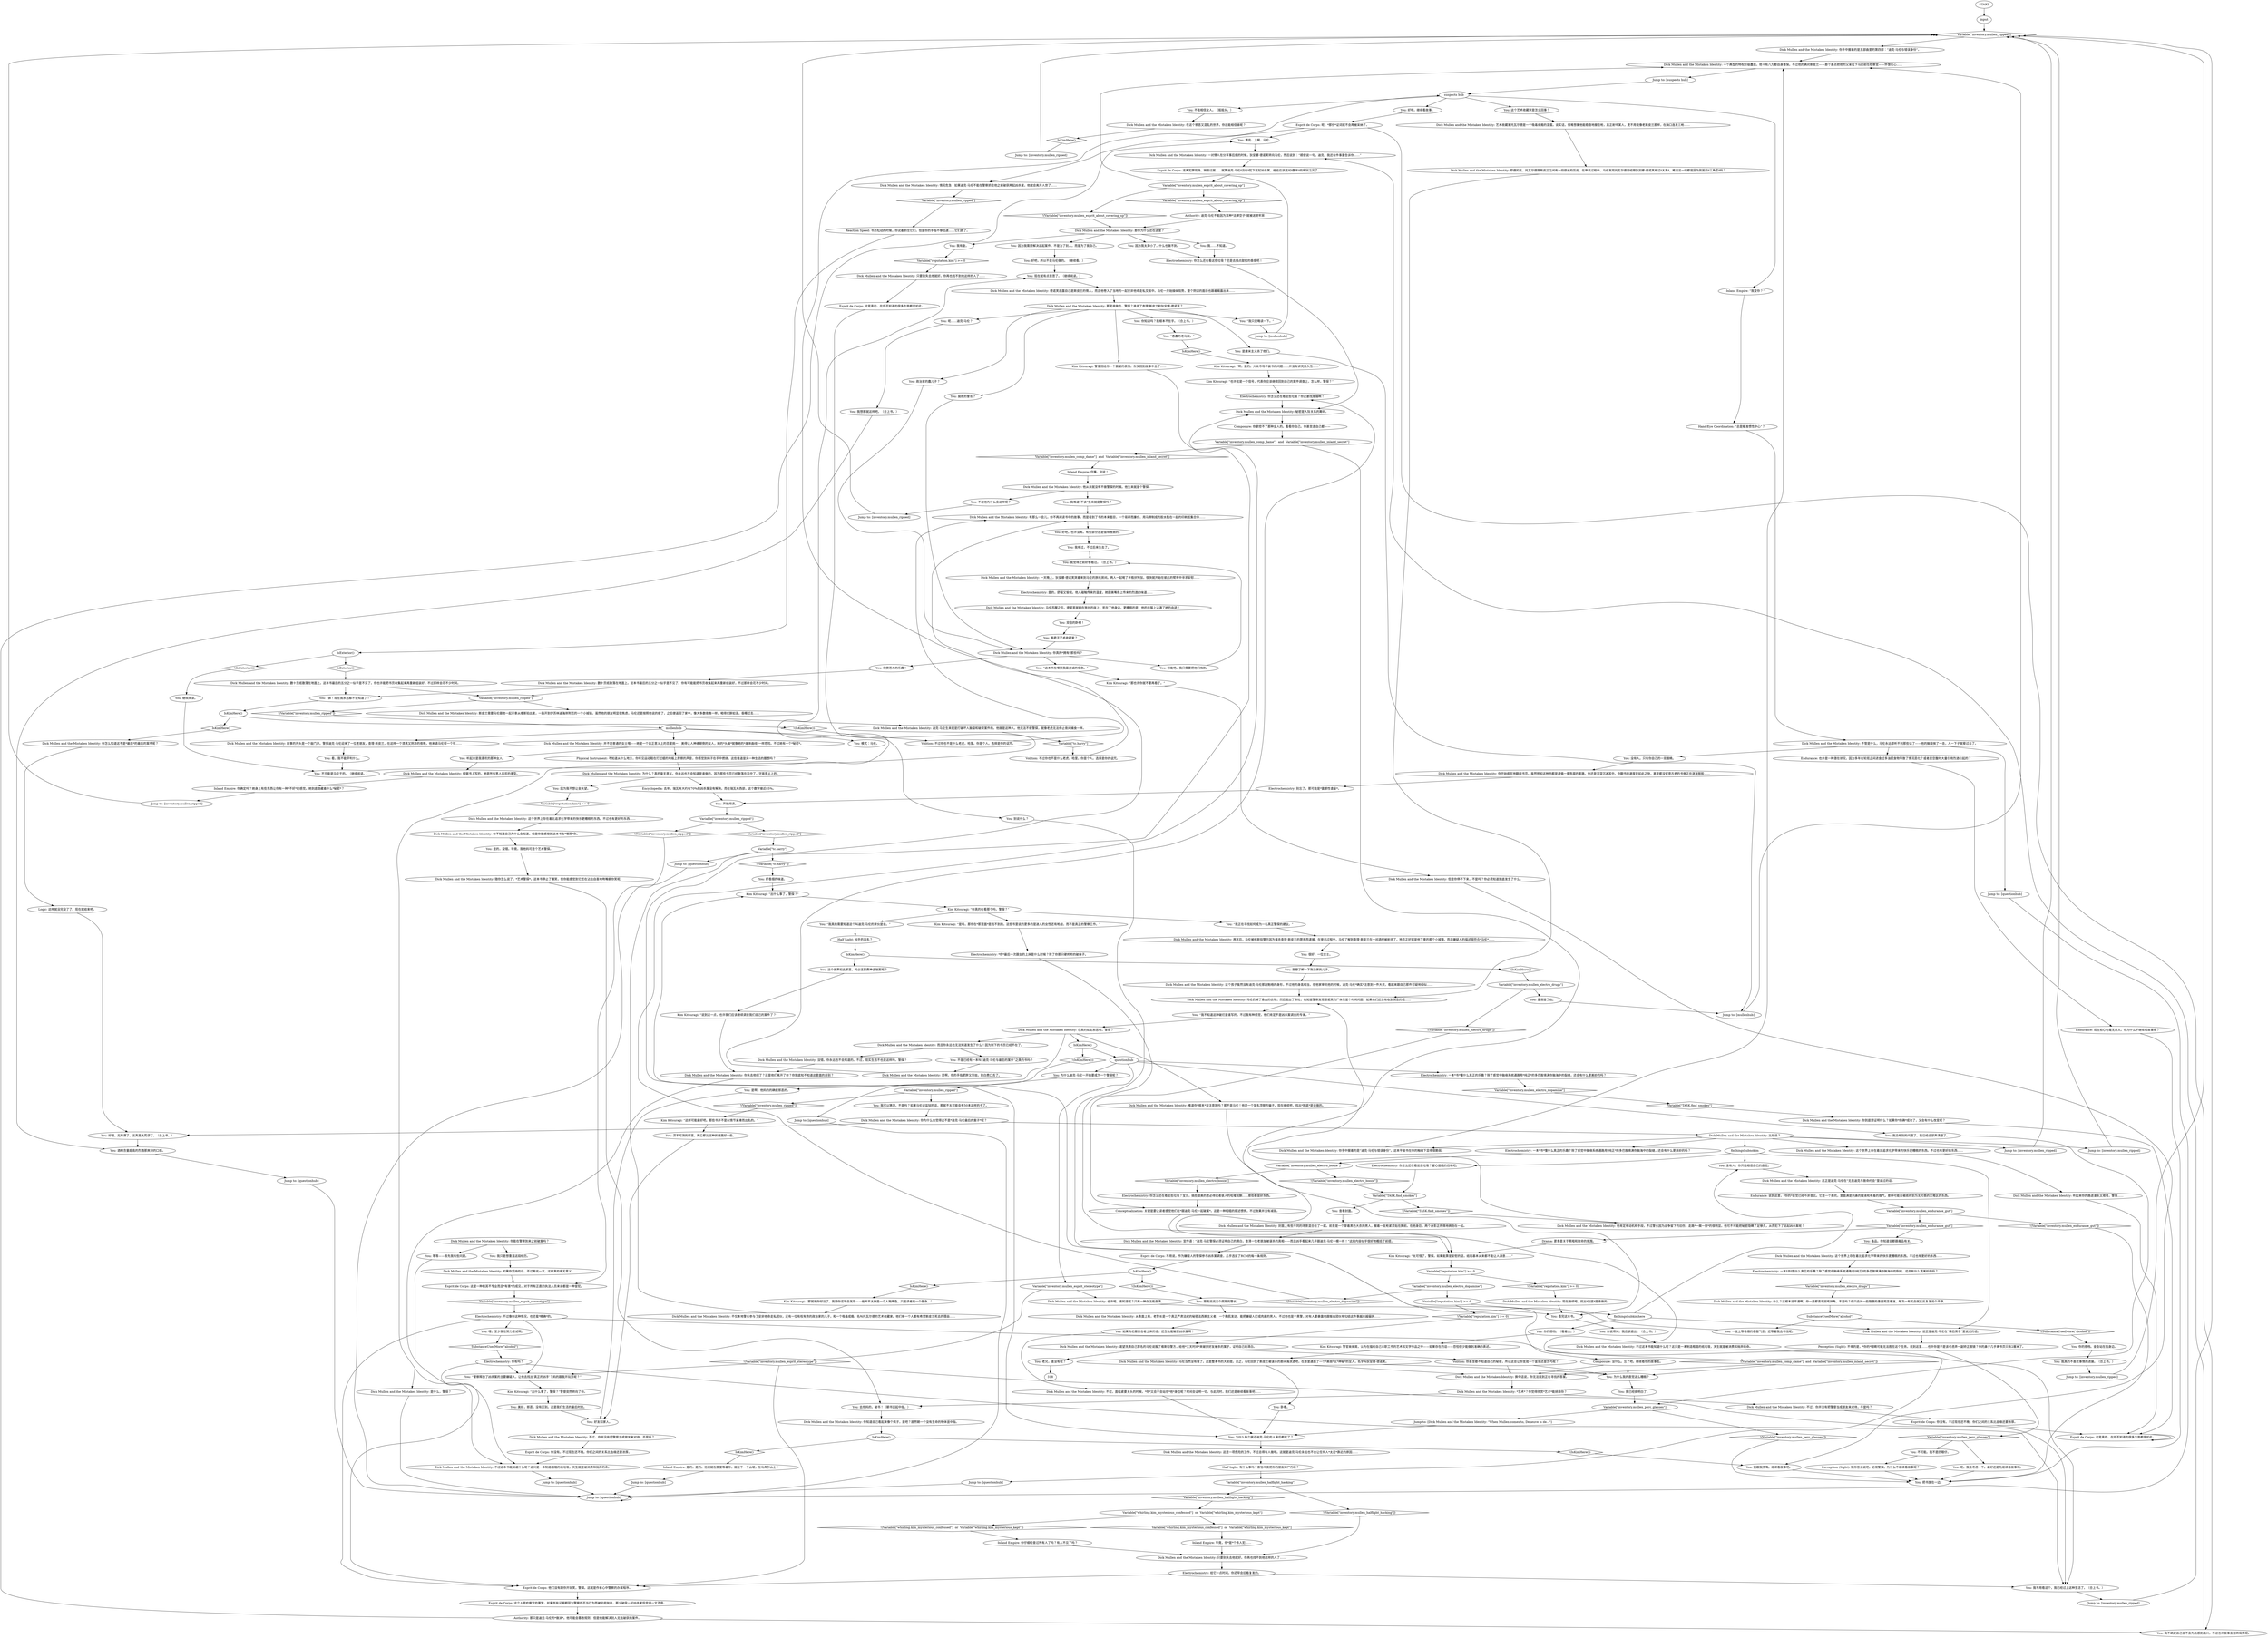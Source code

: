 # INVENTORY / MULLEN IDENTITY
# "Dick Mullen and the Mistaken Identity". Dick Mullen is mistaken for someone (an identity).
# ==================================================
digraph G {
	  0 [label="START"];
	  1 [label="input"];
	  2 [label="Dick Mullen and the Mistaken Identity: 宣传语：“迪克·马伦警探必须证明自己的清白，查清一位老朋友被谋杀的真相——而且凶手看起来几乎跟迪克·马伦一模一样！”这段内容似乎很好地概括了前提。"];
	  3 [label="suspects hub"];
	  4 [label="Dick Mullen and the Mistaken Identity: 一对情人在分享事后烟的时候，狄安娜·德诺芙转向马伦，然后说到：“顺便说一句，迪克，我还有件事要告诉你……”"];
	  5 [label="Dick Mullen and the Mistaken Identity: 不管是什么，马伦永远都听不到那些话了——他的脑袋挨了一击，人一下子就晕过去了。"];
	  6 [label="Endurance: 说到这里，*你的*直觉已经今非昔比。它是一个粪坑，里面满是刺鼻的酸液和有毒的烟气，那种可能会被政府划为无可救药灾难区的东西。"];
	  7 [label="Kim Kitsuragi: “出什么事了，警探？”警督突然转向了你。"];
	  8 [label="You: 等等——首先我有些问题。"];
	  9 [label="You: 为什么迪克·马伦一开始要成为一个警探呢？"];
	  10 [label="Electrochemistry: 不过像你这种情况，也还蛮*精确*的。"];
	  11 [label="Composure: 没什么。忘了吧。继续看你的故事去。"];
	  12 [label="Jump to: [questionhub]"];
	  13 [label="Dick Mullen and the Mistaken Identity: 随你怎么说了，*艺术警探*。这本书停止了嘲笑，但你能感觉到它还在沾沾自喜地咧嘴朝你笑呢。"];
	  14 [label="Dick Mullen and the Mistaken Identity: 你知道自己看起来像个疯子，是吧？居然朝一个没有生命的物体竖中指。"];
	  15 [label="You: 去你妈的，破书！（朝书竖起中指。）"];
	  16 [label="Kim Kitsuragi: “那也许你就不要再看了。”"];
	  17 [label="Dick Mullen and the Mistaken Identity: 但是你停不下来，不是吗？你必须知道到底发生了什么。"];
	  18 [label="Esprit de Corps: 你没有。不过现在还不晚。你们之间的关系比血缘还要浓厚。"];
	  19 [label="Dick Mullen and the Mistaken Identity: 这个世界上存在着比追求化学带来的快乐更糟糕的东西。不过也有更好的东西……"];
	  20 [label="Dick Mullen and the Mistaken Identity: 数十页纸散落在地面上。这本书最后的五分之一似乎是不见了。你也许能把书页收集起来再重新组装好，不过那样会花不少时间。"];
	  21 [label="Dick Mullen and the Mistaken Identity: 封面上有些不同的场景混合在了一起。前景是一个穿着黑色大衣的男人，握着一支枪紧紧贴在胸前。在他身后，两个身影正热情地拥抱在一起。"];
	  22 [label="IsKimHere()"];
	  23 [label="IsKimHere()", shape=diamond];
	  24 [label="!(IsKimHere())", shape=diamond];
	  25 [label="Inland Empire: 你确定吗？她身上有些东西让你有一种*不好*的感觉。她到底隐藏着什么*秘密*？"];
	  26 [label="Electrochemistry: 是的，舒服又愉悦。他人碰触传来的温度，她甜美嘴唇上传来的烈酒的味道……"];
	  27 [label="Inland Empire: 住嘴。别说！"];
	  28 [label="You: 看完这本书。"];
	  29 [label="You: 你知道吗？我根本不在乎。（合上书。）"];
	  30 [label="IsKimHere()"];
	  31 [label="IsKimHere()", shape=diamond];
	  32 [label="!(IsKimHere())", shape=diamond];
	  33 [label="You: 是康米主义杀了他们。"];
	  34 [label="Dick Mullen and the Mistaken Identity: 你手中握着的是五部曲里的第四部：“迪克·马伦与错误身份”。"];
	  35 [label="You: 我不用看这个，我已经过上这种生活了。（合上书。）"];
	  36 [label="Jump to: [inventory.mullen_ripped]"];
	  37 [label="Dick Mullen and the Mistaken Identity: 从表面上看，老警长是一个真正严肃法纪的秘密法西斯主义者，一个胸肌发达、能把嫌疑人打成肉酱的男人。不过他也是个黑警，对有人要暴露他跟贩毒团伙有勾结这件事越来越偏执……"];
	  38 [label="You: 漂亮。上啊，马伦。"];
	  39 [label="Authority: 迪克·马伦不能因为某种*法律空子*就被送进牢房！"];
	  40 [label="You: 政治家的蠢儿子？"];
	  41 [label="You: 没有人。你只能相信自己的直觉。"];
	  42 [label="Endurance: 现在担心也毫无意义。你为什么不继续看故事呢？"];
	  43 [label="You: 我没有别的问题了。我已经全部弄清楚了。"];
	  44 [label="Variable[\"inventory.mullen_comp_dame\"]  and  Variable[\"inventory.mullen_inland_secret\"]"];
	  45 [label="Variable[\"inventory.mullen_comp_dame\"]  and  Variable[\"inventory.mullen_inland_secret\"]", shape=diamond];
	  46 [label="!(Variable[\"inventory.mullen_comp_dame\"]  and  Variable[\"inventory.mullen_inland_secret\"])", shape=diamond];
	  47 [label="You: 我难道*不该*生来就是警探吗？"];
	  48 [label="Dick Mullen and the Mistaken Identity: 有那么一会儿，你不再阅读书中的故事，而是看到了书的本来面目，一个易碎而廉价、用马蹄制成的胶水黏在一起的印刷纸集合体……"];
	  49 [label="Logic: 这样就没完没了了。现在就结束吧。"];
	  50 [label="Volition: 不过你也不是什么老虎，哈里。你是个人。选择是你的诅咒。"];
	  51 [label="Esprit de Corps: 这是真的，在你不知道的很多方面都是如此。"];
	  52 [label="You: 我不确定自己会不会为此感到高兴，不过也许故事会扭转局势呢。"];
	  53 [label="You: 好吧，继续看故事。"];
	  54 [label="Perception (Sight): 随你怎么说吧，近视警探。为什么不继续看故事呢？"];
	  55 [label="Electrochemistry: *你*最后一次跟女的上床是什么时候？除了你那只硬邦邦的破袜子。"];
	  56 [label="Dick Mullen and the Mistaken Identity: 这是一项危险的工作，不过总得有人做吧。这就是迪克·马伦永远也不会让任何人*太过*靠近的原因……"];
	  57 [label="Half Light: 有什么事吗？害怕半夜把你的朋友碎尸万段？"];
	  58 [label="Variable[\"inventory.mullen_halflight_hacking\"]"];
	  59 [label="Variable[\"inventory.mullen_halflight_hacking\"]", shape=diamond];
	  60 [label="!(Variable[\"inventory.mullen_halflight_hacking\"])", shape=diamond];
	  61 [label="IsKimHere()"];
	  62 [label="IsKimHere()", shape=diamond];
	  63 [label="!(IsKimHere())", shape=diamond];
	  64 [label="Variable[\"inventory.mullen_ripped\"]"];
	  65 [label="Variable[\"inventory.mullen_ripped\"]", shape=diamond];
	  66 [label="!(Variable[\"inventory.mullen_ripped\"])", shape=diamond];
	  67 [label="Kim Kitsuragi: “啊，是的。大众市场平装书的问题……并没有讲究持久性……”"];
	  68 [label="Kim Kitsuragi: “也许这是一个信号，代表你应该继续回到自己的案件调查上，怎么样，警探？”"];
	  69 [label="You: 因为我需要解决这起案件。不是为了别人。而是为了我自己。"];
	  70 [label="Dick Mullen and the Mistaken Identity: 根据书上写的，她是所有男人喜欢的类型。"];
	  71 [label="Variable[\"whirling.kim_mysterious_confessed\"]  or  Variable[\"whirling.kim_mysterious_kept\"]"];
	  72 [label="Variable[\"whirling.kim_mysterious_confessed\"]  or  Variable[\"whirling.kim_mysterious_kept\"]", shape=diamond];
	  73 [label="!(Variable[\"whirling.kim_mysterious_confessed\"]  or  Variable[\"whirling.kim_mysterious_kept\"])", shape=diamond];
	  74 [label="Inland Empire: 毕竟，你*是*个杀人犯……"];
	  75 [label="IsExterior()"];
	  76 [label="IsExterior()", shape=diamond];
	  77 [label="!(IsExterior())", shape=diamond];
	  78 [label="You: 是啊，他妈的的确挺邪恶的。"];
	  79 [label="Variable[\"inventory.mullen_electro_booze\"]"];
	  80 [label="Variable[\"inventory.mullen_electro_booze\"]", shape=diamond];
	  81 [label="!(Variable[\"inventory.mullen_electro_booze\"])", shape=diamond];
	  82 [label="You: 这个艺术收藏家是怎么回事？"];
	  83 [label="Dick Mullen and the Mistaken Identity: 即便如此，托瓦尔德跟斯皮兰之间有一段很长的历史，在审讯过程中，马伦发现托瓦尔德曾经跟狄安娜·德诺芙有过*关系*。难道这一切都是因为肮脏的*三角恋*吗？"];
	  84 [label="Dick Mullen and the Mistaken Identity: 艺术收藏家托瓦尔德是一个吸毒成瘾的混蛋。说实话，很难想象他能稳稳地握住枪，真正射中某人，更不用说像老斯皮兰那样，在胸口连发三枪……"];
	  85 [label="You: 不可能。我不是四眼仔。"];
	  86 [label="Dick Mullen and the Mistaken Identity: 这正是迪克·马伦在“无畏迪克与致命约会”里说过的话。"];
	  87 [label="Electrochemistry: 你有吗？"];
	  88 [label="Inland Empire: 你仔细检查过所有人了吗？有人不见了吗？"];
	  89 [label="You: 可能吧。我只需要把他们找到。"];
	  90 [label="Jump to: [questionhub]"];
	  91 [label="You: 模式：马伦。"];
	  92 [label="Variable[\"inventory.mullen_esprit_about_covering_up\"]"];
	  93 [label="Variable[\"inventory.mullen_esprit_about_covering_up\"]", shape=diamond];
	  94 [label="!(Variable[\"inventory.mullen_esprit_about_covering_up\"])", shape=diamond];
	  95 [label="Jump to: [inventory.mullen_ripped]"];
	  96 [label="Esprit de Corps: 不用说，作为嫌疑人的警探参与凶杀案调查，几乎违反了RCM的每一条规则。"];
	  97 [label="You: “靠！现在我永远都不会知道了！”"];
	  98 [label="Dick Mullen and the Mistaken Identity: 是什么，警探？"];
	  99 [label="Dick Mullen and the Mistaken Identity: 如果你坚持的话。不过再说一次，这样真的毫无意义……"];
	  100 [label="You: 好吧，无所谓了，这真是太荒谬了。（合上书。）"];
	  101 [label="You: 因为我太渺小了，什么也做不到。"];
	  102 [label="Esprit de Corps: 你没有。不过现在还不晚。你们之间的关系比血缘还要浓厚。"];
	  103 [label="Electrochemistry: 一本*书*懂什么真正的乐趣？除了感觉中脑缘系统通路用*纯正*的多巴胺填满你脑海中的裂缝，还会有什么更美妙的吗？"];
	  104 [label="You: “我正在寻找如何成为一名真正警探的建议。”"];
	  105 [label="Dick Mullen and the Mistaken Identity: 德诺芙透露自己是斯皮兰的情人，而且他卷入了当地的一起安非他命走私交易中。马伦一开始操纵局势，整个阴谋的面目也跟着揭露出来……"];
	  106 [label="Authority: 那只是迪克·马伦的*做派*。他可能会篡改规则，但是他能解决别人无法破获的案件。"];
	  107 [label="You: 双倍的卧槽！"];
	  108 [label="You: 腐败的警长？"];
	  109 [label="You: 呃……迪克·马伦？"];
	  110 [label="Dick Mullen and the Mistaken Identity: 在这个邪恶又混乱的世界，你还能相信谁呢？"];
	  111 [label="You: 你的搭档。（看着金。）"];
	  112 [label="Variable[\"inventory.mullen_endurance_gut\"]"];
	  113 [label="Variable[\"inventory.mullen_endurance_gut\"]", shape=diamond];
	  114 [label="!(Variable[\"inventory.mullen_endurance_gut\"])", shape=diamond];
	  115 [label="You: 喂，至少我在努力尝试啊。"];
	  116 [label="You: 不过他为什么会这样呢？"];
	  117 [label="Dick Mullen and the Mistaken Identity: 你为什么会觉得这不是*迪克·马伦最后的案子*呢？"];
	  118 [label="You: 我……不知道。"];
	  119 [label="Dick Mullen and the Mistaken Identity: 只要别失去他就好。你再也找不到他这样的人了……"];
	  120 [label="Dick Mullen and the Mistaken Identity: 不过这本书能知道什么呢？这只是一本制造粗糙的纸垃圾，天生就是被消费和抛弃的命。"];
	  121 [label="You: 呃，我会考虑一下。最好还是先继续看故事吧。"];
	  122 [label="You: “我真的需要知道这个叫迪克·马伦的家伙是谁。”"];
	  123 [label="Perception (Sight): 不幸的是，*你的*眼睛可能无法胜任这个任务。说到这里……也许你是不是该考虑弄一副矫正眼镜？你的鼻子几乎离书页只有2厘米了。"];
	  124 [label="Dick Mullen and the Mistaken Identity: 你能在警察到来之前破案吗？"];
	  125 [label="Kim Kitsuragi: “这样可能最好吧。那些书并不是以情节紧凑而出名的。”"];
	  126 [label="Jump to: [mullenhub]"];
	  127 [label="Kim Kitsuragi: “太可惜了，警探。如果能算是安慰的话，结局基本从来都不能让人满意……”"];
	  128 [label="Dick Mullen and the Mistaken Identity: 你怎么知道这不是*最后*的最后的案件呢？"];
	  129 [label="Dick Mullen and the Mistaken Identity: 是啊，你的手指肥胖又笨拙，别白费口舌了。"];
	  130 [label="Jump to: [questionhub]"];
	  131 [label="Dick Mullen and the Mistaken Identity: *艺术*？你觉得欣赏*艺术*能拯救你？"];
	  132 [label="You: 是的，没错。毕竟，我他妈可是个艺术警探。"];
	  133 [label="Dick Mullen and the Mistaken Identity: 不过，你并没有把警督当成朋友来对待，不是吗？"];
	  134 [label="Dick Mullen and the Mistaken Identity: 渴望洗清自己罪名的马伦说服了维斯珀警方，给他*三天时间*来破获好友被杀的案子，证明自己的清白。"];
	  135 [label="You: 很好，一位女士。"];
	  136 [label="You: 卧槽。"];
	  137 [label="Endurance: 也许是一种潜在状况，因为多年在轮班之间进食过多油腻食物导致了情况恶化？或者是空腹时大量引用烈酒引起的？"];
	  138 [label="You: 我已经搞明白了。"];
	  139 [label="You: 我只是想重温这段经历。"];
	  140 [label="You: 因为我不想让金失望。"];
	  141 [label="You: 我有金。"];
	  142 [label="You: “这本书在嘲笑我最虔诚的信念。”"];
	  143 [label="Kim Kitsuragi: “你真的在看那个吗，警探？”"];
	  144 [label="Kim Kitsuragi: “那就祝你好运了。我想你迟早会发现——他并不太像是一个人物角色。只是读者的一个替身。”"];
	  145 [label="Half Light: 凶手的真名？"];
	  146 [label="Hand/Eye Coordination: “总是瞄准惯性中心”？"];
	  147 [label="IsKimHere()"];
	  148 [label="IsKimHere()", shape=diamond];
	  149 [label="!(IsKimHere())", shape=diamond];
	  150 [label="You: 这个世界如此邪恶，何必还要费神去破案呢？"];
	  151 [label="Variable[\"inventory.mullen_esprit_stereotype\"]"];
	  152 [label="Variable[\"inventory.mullen_esprit_stereotype\"]", shape=diamond];
	  153 [label="!(Variable[\"inventory.mullen_esprit_stereotype\"])", shape=diamond];
	  154 [label="Dick Mullen and the Mistaken Identity: 也许吧。谁知道呢？只有一种办法能查清。"];
	  155 [label="Dick Mullen and the Mistaken Identity: 你真的*拥有*那些吗？"];
	  156 [label="Dick Mullen and the Mistaken Identity: 不过，你并没有把警督当成朋友来对待，不是吗？"];
	  157 [label="Dick Mullen and the Mistaken Identity: 现在继续吧，找出*到底*是谁做的。"];
	  158 [label="SubstanceUsedMore(\"alcohol\")"];
	  159 [label="SubstanceUsedMore(\"alcohol\")", shape=diamond];
	  160 [label="!(SubstanceUsedMore(\"alcohol\"))", shape=diamond];
	  161 [label="You: 一支上等香烟的香甜气息，还等着我去寻找呢。"];
	  162 [label="Dick Mullen and the Mistaken Identity: 你手中握着的是“迪克·马伦与错误身份”。这本平装书在你的触碰下显得很脆弱。"];
	  163 [label="mullenhub"];
	  164 [label="Dick Mullen and the Mistaken Identity: 一个典型的特权阶级蠢蛋。他十有八九都自身难保。不过他的确对斯皮兰——那个差点把他的父亲拉下马的前任检察官——怀恨在心……"];
	  165 [label="Dick Mullen and the Mistaken Identity: 这个孩子虽然没有迪克·马伦那副魁梧的身形，不过他的身高相当，在他家审讯他的时候，迪克·马伦*确实*注意到一件大衣，看起来跟自己那件可疑地相似……"];
	  166 [label="Jump to: [suspects hub]"];
	  167 [label="Dick Mullen and the Mistaken Identity: 马伦扔掉了染血的衣物，然后逃出了旅社，他知道警察发现德诺芙的尸体只是个时间问题，如果他们还没有收到消息的话……"];
	  168 [label="You: 瘾君子艺术收藏家？"];
	  169 [label="Kim Kitsuragi: 警督回给你一个狐疑的表情。你又回到故事中去了……"];
	  170 [label="Kim Kitsuragi: 警官耸耸肩，认为在描绘自己本职工作的艺术和文学作品之中——如果存在的话——恐怕很少能做到准确的表述。"];
	  171 [label="Dick Mullen and the Mistaken Identity: 它真的如此邪恶吗，警探？"];
	  172 [label="Kim Kitsuragi: “说到这一点，也许我们应该继续调查我们自己的案件了？”"];
	  173 [label="Variable[\"reputation.kim\"] >= 0"];
	  174 [label="Variable[\"reputation.kim\"] >= 0", shape=diamond];
	  175 [label="!(Variable[\"reputation.kim\"] >= 0)", shape=diamond];
	  176 [label="Variable[\"inventory.mullen_electro_dopamine\"]"];
	  177 [label="Variable[\"inventory.mullen_electro_dopamine\"]", shape=diamond];
	  178 [label="!(Variable[\"inventory.mullen_electro_dopamine\"])", shape=diamond];
	  179 [label="Variable[\"reputation.kim\"] >= 0"];
	  180 [label="Variable[\"reputation.kim\"] >= 0", shape=diamond];
	  181 [label="!(Variable[\"reputation.kim\"] >= 0)", shape=diamond];
	  182 [label="fixthingshubkimhere"];
	  183 [label="Jump to: [inventory.mullen_ripped]"];
	  184 [label="You: 酒精含量超高的烈酒那爽滑的口感。"];
	  185 [label="Jump to: [inventory.mullen_ripped]"];
	  186 [label="You: “愚蠢的老马胶。”"];
	  187 [label="Variable[\"inventory.mullen_ripped\"]"];
	  188 [label="Variable[\"inventory.mullen_ripped\"]", shape=diamond];
	  189 [label="!(Variable[\"inventory.mullen_ripped\"])", shape=diamond];
	  190 [label="Dick Mullen and the Mistaken Identity: 斯皮兰需要马伦跟他一起开車从维斯珀出发，一路开到伊苏林迪海岸附近的一个小城镇。虽然他的朋友明显很焦虑，马伦还是按照他说的做了，之后便返回了家中，像大多数夜晚一样，喝得烂醉如泥，昏睡过去……"];
	  191 [label="You: 看，我不能评判什么。"];
	  192 [label="You: “警察释放了凶杀案的主要嫌疑人，让他去找出‘真正的凶手’？妈的跟我开玩笑呢？”"];
	  193 [label="You: 老兄，谁没有呢？"];
	  194 [label="You: 听起来是我喜欢的那种女人。"];
	  195 [label="Physical Instrument: 不知道从什么地方，你听见运动鞋在打过蜡的地板上摩擦的声音，你感觉到绳子在手中燃烧。这些难道是另一种生活的臆想吗？"];
	  196 [label="You: 好吧，也许没有。有些部分还是值得挽救的。"];
	  197 [label="IsKimHere()"];
	  198 [label="IsKimHere()", shape=diamond];
	  199 [label="!(IsKimHere())", shape=diamond];
	  200 [label="questionhub"];
	  201 [label="Jump to: [questionhub]"];
	  202 [label="Dick Mullen and the Mistaken Identity: 只要别失去他就好。你再也找不到他这样的人了……"];
	  203 [label="Dick Mullen and the Mistaken Identity: 这个世界上存在着比追求化学带来的快乐更糟糕的东西。不过也有更好的东西……"];
	  204 [label="Jump to: [questionhub]"];
	  205 [label="Variable[\"TASK.find_smokes\"]"];
	  206 [label="Variable[\"TASK.find_smokes\"]", shape=diamond];
	  207 [label="!(Variable[\"TASK.find_smokes\"])", shape=diamond];
	  208 [label="You: 查看封面。"];
	  209 [label="Dick Mullen and the Mistaken Identity: 故事的开头是一个敲门声。警探迪克·马伦迎来了一位老朋友，查理·斯皮兰，在这样一个漆黑又阴冷的夜晚，他来请马伦帮一个忙……"];
	  210 [label="Esprit de Corps: 这是一种极其不专业而且*有害*的成见，对于所有正直的执法人员来讲都是一种冒犯。"];
	  211 [label="Dick Mullen and the Mistaken Identity: 迪克·马伦生来就是打破坏人脑袋和破获案件的。他就是这种人。他无法不做警探，就像老虎无法停止夜间捕食一样。"];
	  212 [label="Jump to: [inventory.mullen_ripped]"];
	  213 [label="Dick Mullen and the Mistaken Identity: 不过这本书能知道什么呢？这只是一本制造粗糙的纸垃圾，天生就是被消费和抛弃的命。"];
	  214 [label="Esprit de Corps: 这是真的，在你不知道的很多方面都是如此。"];
	  215 [label="Electrochemistry: 给它一点时间。你迟早会旧瘾复发的。"];
	  216 [label="You: 你的搭档。金会站在我身边。"];
	  217 [label="Electrochemistry: 你怎么还在看这些垃圾？留心酒瓶的召唤吧。"];
	  218 [label="Electrochemistry: 你怎么还在看这些垃圾？宝贝，搞些甜美的思必得或者骇人的吡嚯浣酮……那些都是好东西。"];
	  219 [label="Dick Mullen and the Mistaken Identity: 什么？这根本说不通啊。你一直都喜欢拐弯抹角，不是吗？你只会对一些随便的愚蠢观念着迷，每次一有机会就反反复复说个不停。"];
	  220 [label="Jump to: [mullenhub]"];
	  221 [label="You: 跟我说说这个腐败的警长。"];
	  222 [label="Inland Empire: “我爱你？”"];
	  223 [label="Esprit de Corps: 逃离犯罪现场，销毁证据……就算迪克·马伦*没有*犯下这起凶杀案，他也应该面对*数年*的牢狱之灾了。"];
	  224 [label="You: “我不知道这种破烂是谁写的，不过我有种感觉，他们肯定不是凶杀案调查的专家。”"];
	  225 [label="You: 美好，邪恶，没有区别。这是我们生活的最后时刻。"];
	  226 [label="Dick Mullen and the Mistaken Identity: 难道你*根本*没注意到吗？那不是马伦！他是一个冒名顶替的骗子。现在继续吧，找出*到底*是谁做的。"];
	  227 [label="You: 我想那就这样吧。（合上书。）"];
	  228 [label="You: 不是已经有一本叫“迪克·马伦与最后的案件”之类的书吗？"];
	  229 [label="Dick Mullen and the Mistaken Identity: 比如说？"];
	  230 [label="You: 我有过，不过后来失去了。"];
	  231 [label="You: 欣赏艺术的乐趣！"];
	  232 [label="fixthingshubnokim"];
	  233 [label="Variable[\"inventory.mullen_electro_drugs\"]"];
	  234 [label="Variable[\"inventory.mullen_electro_drugs\"]", shape=diamond];
	  235 [label="!(Variable[\"inventory.mullen_electro_drugs\"])", shape=diamond];
	  236 [label="You: 爱情毁了他。"];
	  237 [label="You: “我只是略读一下。”"];
	  238 [label="Kim Kitsuragi: “是吗，那你在*那里面*是找不到的。这些书里说的更多的是迷人的女性还有枪战，而不是真正的警察工作。”"];
	  239 [label="Dick Mullen and the Mistaken Identity: 两天后，马伦被维斯珀警方因为谋杀查理·斯皮兰的罪名而逮捕。在审讯过程中，马伦了解到查理·斯皮兰在一间酒吧被射杀了，地点正好就是他下車的那个小城镇，而且嫌疑人的描述很符合*马伦*……"];
	  240 [label="You: 不可能是马伦干的。（继续阅读。）"];
	  241 [label="Volition: 你甚至都不知道自己的秘密，所以这会让你变成一个富翁还是乞丐呢？"];
	  242 [label="Composure: 你掌控不了那种女人的。看看你自己。你甚至连自己都——"];
	  243 [label="Jump to: [inventory.mullen_ripped]"];
	  244 [label="Dick Mullen and the Mistaken Identity: 一天晚上，狄安娜·德诺芙哭着来到马伦的旅社房间。两人一起喝了半瓶伏特加，很快就开始在彼此的臂弯中寻求安慰……"];
	  245 [label="Esprit de Corps: 呃，*那份*证词就不会再被采纳了。"];
	  246 [label="Dick Mullen and the Mistaken Identity: 马伦苏醒之后，德诺芙就躺在旅社的床上，死在了他身边。更糟糕的是，他的衣服上沾满了她的血迹！"];
	  247 [label="You: 为什么每个接近迪克·马伦的人最后都死了？"];
	  248 [label="Electrochemistry: 一本*书*懂什么真正的乐趣？除了感觉中脑缘系统通路用*纯正*的多巴胺填满你脑海中的裂缝，还会有什么更美妙的吗？"];
	  249 [label="Dick Mullen and the Mistaken Identity: 听起来你的路途漫长又艰难，警探……"];
	  250 [label="Electrochemistry: 你怎么还在看这些垃圾？还是去搞点甜蜜的香烟吧！"];
	  251 [label="Dick Mullen and the Mistaken Identity: 他肯定有动机和手段，不过警长因为战争留下的旧伤，走路*一瘸一拐*的很明显。他可不可能把秘密隐瞒了足够久，从而犯下了这起凶杀案呢？"];
	  252 [label="You: 如果马伦跟目击者上床的话，还怎么能破获凶杀案啊！"];
	  253 [label="Dick Mullen and the Mistaken Identity: 情况危急！如果迪克·马伦不能在警察抓住他之前破获两起凶杀案，他就会离开人世了……"];
	  254 [label="Dick Mullen and the Mistaken Identity: 那你为什么还在这里？"];
	  255 [label="You: 好友和家人。"];
	  256 [label="Electrochemistry: 一本*书*懂什么真正的乐趣？除了感觉中脑缘系统通路用*纯正*的多巴胺填满你脑海中的裂缝，还会有什么更美妙的吗？"];
	  257 [label="Dick Mullen and the Mistaken Identity: 你不知道自己为什么会知道，但是你能感觉到这本书在*嘲笑*你。"];
	  258 [label="Dick Mullen and the Mistaken Identity: 数十页纸散落在地面上。这本书最后的五分之一似乎是不见了。你有可能能把书页收集起来再重新组装好，不过那样会花不少时间。"];
	  259 [label="You: 继续阅读。"];
	  260 [label="Esprit de Corps: 他们没有跟你开玩笑，警探。这就是作者心中警察的办案程序。"];
	  261 [label="Dick Mullen and the Mistaken Identity: 马伦当然没有做了。这是整本书的大前提。总之，马伦回到了斯皮兰被谋杀的那间海滨酒吧，在那里遇到了一个*美丽*又*神秘*的女人，名字叫狄安娜·德诺芙。"];
	  262 [label="You: 现在就有点意思了。（继续阅读。）"];
	  263 [label="You: 为什么我的直觉这么糟糕？"];
	  264 [label="Drama: 更多是关于黑暗和致命的氛围。"];
	  265 [label="You: 深不可测的邪恶。死亡都比这种折磨更好一些。"];
	  266 [label="Dick Mullen and the Mistaken Identity: 而且你永远也无法知道发生了什么！因为剩下的书页已经不在了。"];
	  267 [label="Reaction Speed: 书页松动的时候，你试着抓住它们，但是你的手指不够迅速……它们跑了。"];
	  268 [label="Electrochemistry: 别忘了，那可能是*震颤性谵妄*。"];
	  269 [label="Electrochemistry: 你怎么还在看这些垃圾？你还要找烟抽啊！"];
	  270 [label="Dick Mullen and the Mistaken Identity: 你到底想证明什么？如果你*的确*成功了，又会有什么改变呢？"];
	  271 [label="You: 好吧，所以不是马伦做的。（继续看。）"];
	  272 [label="Esprit de Corps: 这个人是检察官的噩梦。如果所有证据都因为警察的不当行为而被法庭抛弃，那么破获一起凶杀案将变得一文不值。"];
	  273 [label="Dick Mullen and the Mistaken Identity: 不过，面临紧要关头的时候，*你*又会不会站在*他*身边呢？时间会证明一切。与此同时，我们还是继续看故事吧……"];
	  274 [label="You: 我真的不喜欢事情的进展。（合上书。）"];
	  275 [label="Jump to: [questionhub]"];
	  276 [label="Conceptualization: 关键是要让读者感觉他们在*跟迪克·马伦一起破案*。这是一种粗糙的叙述惯例，不过效果并没有减弱。"];
	  277 [label="Dick Mullen and the Mistaken Identity: 不仅本地警长参与了安非他命走私团伙，还有一位有权有势的政治家的儿子，和一个吸毒成瘾、名叫托瓦尔德的艺术收藏家。他们每一个人都有希望斯皮兰死去的理由……"];
	  278 [label="Dick Mullen and the Mistaken Identity: 那是谁做的，警探？谁杀了查理·斯皮兰和狄安娜·德诺芙？"];
	  279 [label="Variable[\"inventory.mullen_perc_glasses\"]"];
	  280 [label="Variable[\"inventory.mullen_perc_glasses\"]", shape=diamond];
	  281 [label="!(Variable[\"inventory.mullen_perc_glasses\"])", shape=diamond];
	  282 [label="Jump to: [Dick Mullen and the Mistaken Identity: \"When Mullen comes to, Deneuve is de...\"]"];
	  283 [label="You: 把书放在一边。"];
	  284 [label="You: 别说什么？"];
	  285 [label="Dick Mullen and the Mistaken Identity: 他从来就没有不做警探的时候。他生来就是个警探。"];
	  286 [label="Variable[\"inventory.mullen_ripped\"]"];
	  287 [label="Variable[\"inventory.mullen_ripped\"]", shape=diamond];
	  288 [label="!(Variable[\"inventory.mullen_ripped\"])", shape=diamond];
	  289 [label="You: 我可以猜测，不是吗？如果马伦进监狱的话，那就不太可能会有50本这样的书了。"];
	  290 [label="Dick Mullen and the Mistaken Identity: 没错。你永远也不会知道的。不过，现实生活不也是这样吗，警探？"];
	  291 [label="Volition: 不过你也不是什么老虎，哈里。你是个人。选择是你的诅咒。"];
	  292 [label="You: 好香烟的味道。"];
	  293 [label="Dick Mullen and the Mistaken Identity: 这个世界上存在着比追求化学带来的快乐更糟糕的东西。不过也有更好的东西……"];
	  294 [label="Kim Kitsuragi: “出什么事了，警探？”"];
	  295 [label="Inland Empire: 是的，是的。他们就在那里等着你，就在下一个山坡，在马弗尔山上！"];
	  296 [label="You: 我觉得之前好像看过。（合上书。）"];
	  297 [label="Dick Mullen and the Mistaken Identity: 换句话说，你无法找到正在寻找的答案。"];
	  298 [label="Dick Mullen and the Mistaken Identity: 为什么？真的毫无意义。你永远也不会知道是谁做的，因为那些书页已经散落在风中了，字面意义上的。"];
	  299 [label="Variable[\"tc.harry\"]"];
	  300 [label="Variable[\"tc.harry\"]", shape=diamond];
	  301 [label="!(Variable[\"tc.harry\"])", shape=diamond];
	  302 [label="Jump to: [questionhub]"];
	  303 [label="You: 别跟我顶嘴。继续看故事吧。"];
	  304 [label="You: 毒品。你知道全都跟毒品有关。"];
	  305 [label="Jump to: [inventory.mullen_ripped]"];
	  306 [label="You: 开始阅读。"];
	  307 [label="Dick Mullen and the Mistaken Identity: 并不是普通的女士哦——她是一个真正意义上的百里挑一，美得让人神魂颠倒的女人，她的*头脑*就像她的*身体曲线*一样危险。不过她有一个*秘密*。"];
	  308 [label="You: 我想了解一下政治家的儿子。"];
	  309 [label="You: 不能相信女人。（摇摇头。）"];
	  310 [label="You: 没有人。只有你自己的一双眼睛。"];
	  311 [label="Dick Mullen and the Mistaken Identity: 这正是迪克·马伦在“幕后黑手”里说过的话。"];
	  312 [label="Dick Mullen and the Mistaken Identity: 你开始疯狂地翻阅书页。虽然明知这种书都是遵循一套陈腐的套路，你还是深深沉迷其中。你翻书的速度是如此之快，甚至都没留意古老的书脊正在逐渐脱胶……"];
	  313 [label="You: 你说得对。我应该退出。（合上书。）"];
	  314 [label="Encyclopedia: 去年，瑞瓦肖大约有70%的凶杀案没有解决。而在瑞瓦肖西部，这个数字接近85%。"];
	  315 [label="Dick Mullen and the Mistaken Identity: 你失去他们了？还是他们离开了你？你到底知不知道这里面的差别？"];
	  316 [label="Jump to: [questionhub]"];
	  317 [label="Dick Mullen and the Mistaken Identity: 秘密是人际关系的筹码。"];
	  0 -> 1
	  1 -> 188
	  2 -> 96
	  3 -> 82
	  3 -> 53
	  3 -> 309
	  3 -> 222
	  4 -> 223
	  5 -> 137
	  5 -> 275
	  5 -> 310
	  6 -> 112
	  7 -> 225
	  8 -> 98
	  9 -> 286
	  10 -> 192
	  10 -> 35
	  10 -> 115
	  10 -> 260
	  11 -> 297
	  11 -> 263
	  12 -> 201
	  13 -> 15
	  14 -> 30
	  15 -> 14
	  16 -> 17
	  17 -> 303
	  18 -> 214
	  19 -> 103
	  20 -> 97
	  20 -> 187
	  21 -> 2
	  22 -> 24
	  22 -> 23
	  23 -> 144
	  24 -> 221
	  25 -> 243
	  26 -> 246
	  27 -> 285
	  28 -> 313
	  29 -> 186
	  30 -> 32
	  30 -> 31
	  31 -> 295
	  32 -> 303
	  33 -> 220
	  34 -> 164
	  35 -> 36
	  36 -> 188
	  37 -> 252
	  38 -> 4
	  39 -> 254
	  40 -> 155
	  41 -> 86
	  42 -> 283
	  43 -> 279
	  44 -> 45
	  44 -> 46
	  45 -> 27
	  46 -> 297
	  46 -> 263
	  47 -> 48
	  48 -> 196
	  49 -> 100
	  50 -> 48
	  51 -> 120
	  52 -> 4
	  53 -> 245
	  54 -> 283
	  55 -> 127
	  56 -> 57
	  57 -> 58
	  58 -> 59
	  58 -> 60
	  59 -> 71
	  60 -> 202
	  61 -> 62
	  61 -> 63
	  62 -> 128
	  63 -> 291
	  64 -> 65
	  64 -> 66
	  65 -> 299
	  66 -> 210
	  67 -> 68
	  68 -> 269
	  69 -> 271
	  70 -> 25
	  71 -> 72
	  71 -> 73
	  72 -> 74
	  73 -> 88
	  74 -> 202
	  75 -> 76
	  75 -> 77
	  76 -> 20
	  77 -> 259
	  78 -> 255
	  79 -> 80
	  79 -> 81
	  80 -> 218
	  81 -> 205
	  82 -> 84
	  83 -> 167
	  84 -> 83
	  85 -> 54
	  86 -> 6
	  87 -> 192
	  87 -> 35
	  87 -> 260
	  88 -> 202
	  89 -> 296
	  90 -> 201
	  92 -> 93
	  92 -> 94
	  93 -> 39
	  94 -> 254
	  95 -> 188
	  96 -> 22
	  97 -> 61
	  98 -> 201
	  99 -> 210
	  100 -> 184
	  101 -> 250
	  102 -> 120
	  103 -> 234
	  104 -> 239
	  105 -> 278
	  106 -> 52
	  106 -> 38
	  107 -> 168
	  108 -> 155
	  109 -> 227
	  110 -> 148
	  111 -> 170
	  112 -> 113
	  112 -> 114
	  113 -> 264
	  113 -> 304
	  114 -> 283
	  115 -> 159
	  116 -> 212
	  117 -> 100
	  117 -> 229
	  118 -> 250
	  119 -> 51
	  120 -> 12
	  121 -> 283
	  122 -> 145
	  123 -> 280
	  124 -> 8
	  124 -> 139
	  125 -> 265
	  126 -> 164
	  127 -> 173
	  128 -> 49
	  129 -> 269
	  130 -> 201
	  131 -> 133
	  131 -> 15
	  132 -> 13
	  133 -> 18
	  134 -> 193
	  134 -> 241
	  135 -> 308
	  136 -> 247
	  137 -> 42
	  138 -> 279
	  139 -> 99
	  140 -> 180
	  141 -> 174
	  142 -> 16
	  143 -> 104
	  143 -> 122
	  143 -> 238
	  144 -> 277
	  145 -> 147
	  146 -> 5
	  147 -> 149
	  147 -> 150
	  148 -> 183
	  149 -> 233
	  150 -> 172
	  151 -> 153
	  151 -> 154
	  152 -> 10
	  153 -> 192
	  153 -> 35
	  153 -> 260
	  154 -> 28
	  155 -> 89
	  155 -> 142
	  155 -> 231
	  156 -> 102
	  157 -> 28
	  158 -> 160
	  158 -> 161
	  159 -> 87
	  160 -> 216
	  161 -> 294
	  162 -> 164
	  163 -> 209
	  163 -> 91
	  163 -> 307
	  163 -> 284
	  164 -> 166
	  165 -> 167
	  166 -> 3
	  167 -> 224
	  168 -> 155
	  169 -> 247
	  170 -> 261
	  171 -> 266
	  171 -> 226
	  171 -> 197
	  171 -> 78
	  172 -> 315
	  173 -> 176
	  173 -> 175
	  174 -> 119
	  175 -> 157
	  176 -> 178
	  176 -> 179
	  177 -> 206
	  178 -> 317
	  179 -> 181
	  179 -> 182
	  180 -> 203
	  181 -> 134
	  182 -> 41
	  182 -> 311
	  182 -> 111
	  183 -> 188
	  184 -> 204
	  185 -> 188
	  186 -> 198
	  187 -> 189
	  187 -> 190
	  188 -> 34
	  189 -> 163
	  190 -> 211
	  191 -> 240
	  192 -> 7
	  193 -> 318
	  194 -> 70
	  195 -> 298
	  196 -> 230
	  197 -> 200
	  197 -> 199
	  198 -> 67
	  199 -> 130
	  200 -> 248
	  200 -> 9
	  200 -> 43
	  200 -> 151
	  201 -> 201
	  202 -> 215
	  203 -> 257
	  204 -> 201
	  205 -> 208
	  205 -> 207
	  206 -> 270
	  207 -> 251
	  208 -> 21
	  209 -> 191
	  210 -> 152
	  211 -> 300
	  212 -> 188
	  213 -> 90
	  214 -> 214
	  215 -> 35
	  215 -> 260
	  216 -> 274
	  217 -> 205
	  218 -> 276
	  219 -> 158
	  220 -> 164
	  221 -> 37
	  222 -> 146
	  223 -> 92
	  224 -> 171
	  225 -> 255
	  226 -> 28
	  227 -> 184
	  228 -> 129
	  229 -> 256
	  229 -> 162
	  229 -> 293
	  229 -> 232
	  229 -> 305
	  229 -> 185
	  230 -> 296
	  231 -> 258
	  232 -> 217
	  232 -> 41
	  232 -> 311
	  233 -> 235
	  233 -> 236
	  234 -> 219
	  235 -> 276
	  236 -> 220
	  237 -> 126
	  238 -> 55
	  239 -> 135
	  240 -> 262
	  241 -> 297
	  241 -> 263
	  242 -> 44
	  243 -> 188
	  244 -> 26
	  245 -> 52
	  245 -> 253
	  245 -> 38
	  246 -> 107
	  247 -> 56
	  248 -> 177
	  249 -> 214
	  250 -> 317
	  251 -> 167
	  252 -> 273
	  253 -> 287
	  254 -> 101
	  254 -> 69
	  254 -> 141
	  254 -> 118
	  255 -> 156
	  256 -> 79
	  257 -> 132
	  258 -> 97
	  258 -> 187
	  259 -> 240
	  260 -> 272
	  261 -> 136
	  261 -> 297
	  261 -> 263
	  262 -> 105
	  263 -> 138
	  264 -> 127
	  265 -> 255
	  266 -> 290
	  266 -> 228
	  267 -> 75
	  268 -> 306
	  269 -> 317
	  270 -> 214
	  271 -> 262
	  272 -> 106
	  273 -> 247
	  274 -> 95
	  275 -> 201
	  276 -> 127
	  277 -> 3
	  278 -> 33
	  278 -> 40
	  278 -> 169
	  278 -> 108
	  278 -> 237
	  278 -> 109
	  278 -> 29
	  279 -> 281
	  279 -> 282
	  280 -> 121
	  280 -> 85
	  281 -> 283
	  282 -> 247
	  284 -> 11
	  285 -> 116
	  285 -> 47
	  286 -> 288
	  286 -> 289
	  287 -> 267
	  288 -> 125
	  289 -> 117
	  290 -> 315
	  291 -> 48
	  292 -> 294
	  293 -> 249
	  294 -> 143
	  295 -> 316
	  296 -> 244
	  297 -> 131
	  298 -> 314
	  298 -> 140
	  299 -> 301
	  299 -> 302
	  300 -> 50
	  301 -> 292
	  302 -> 201
	  303 -> 283
	  304 -> 19
	  305 -> 188
	  306 -> 64
	  307 -> 194
	  307 -> 195
	  308 -> 165
	  309 -> 110
	  310 -> 312
	  311 -> 123
	  312 -> 268
	  313 -> 213
	  314 -> 306
	  315 -> 120
	  316 -> 201
	  317 -> 242
}

